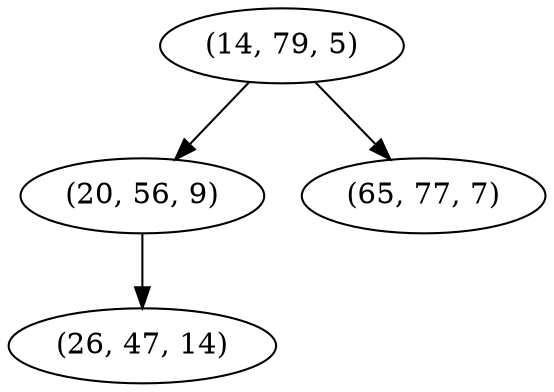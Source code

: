 digraph tree {
    "(14, 79, 5)";
    "(20, 56, 9)";
    "(26, 47, 14)";
    "(65, 77, 7)";
    "(14, 79, 5)" -> "(20, 56, 9)";
    "(14, 79, 5)" -> "(65, 77, 7)";
    "(20, 56, 9)" -> "(26, 47, 14)";
}
